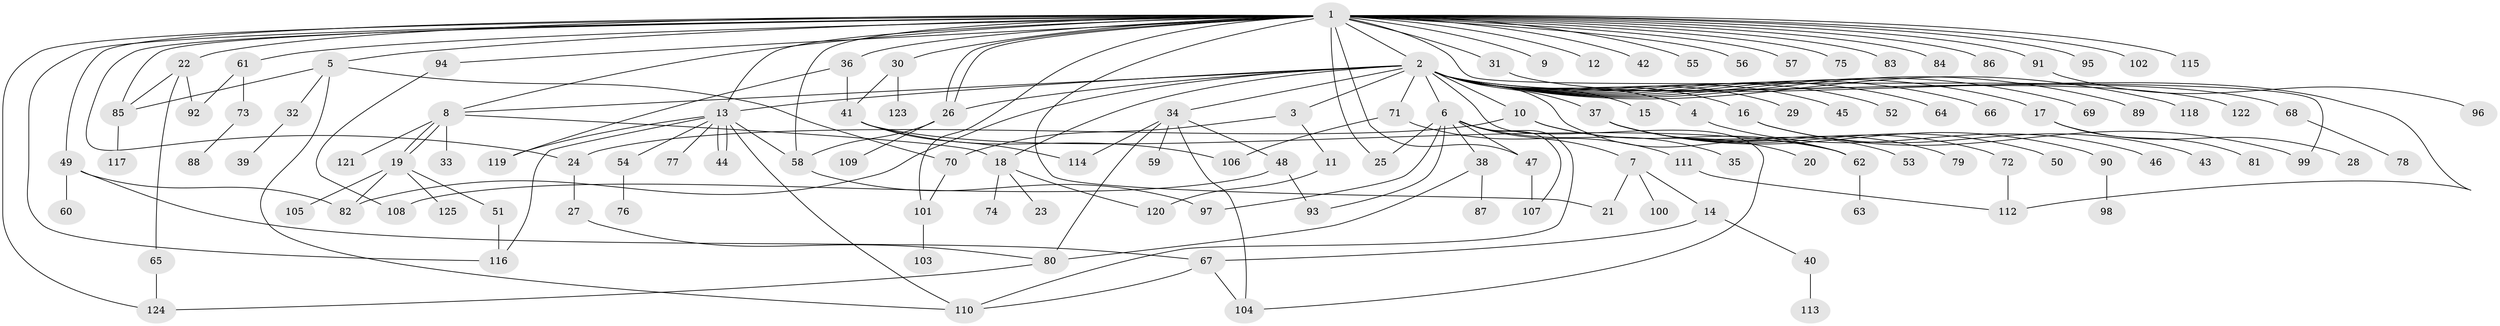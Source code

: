 // coarse degree distribution, {1: 0.49206349206349204, 31: 0.015873015873015872, 2: 0.1111111111111111, 4: 0.12698412698412698, 3: 0.12698412698412698, 25: 0.015873015873015872, 7: 0.031746031746031744, 5: 0.047619047619047616, 6: 0.015873015873015872, 8: 0.015873015873015872}
// Generated by graph-tools (version 1.1) at 2025/36/03/04/25 23:36:41]
// undirected, 125 vertices, 170 edges
graph export_dot {
  node [color=gray90,style=filled];
  1;
  2;
  3;
  4;
  5;
  6;
  7;
  8;
  9;
  10;
  11;
  12;
  13;
  14;
  15;
  16;
  17;
  18;
  19;
  20;
  21;
  22;
  23;
  24;
  25;
  26;
  27;
  28;
  29;
  30;
  31;
  32;
  33;
  34;
  35;
  36;
  37;
  38;
  39;
  40;
  41;
  42;
  43;
  44;
  45;
  46;
  47;
  48;
  49;
  50;
  51;
  52;
  53;
  54;
  55;
  56;
  57;
  58;
  59;
  60;
  61;
  62;
  63;
  64;
  65;
  66;
  67;
  68;
  69;
  70;
  71;
  72;
  73;
  74;
  75;
  76;
  77;
  78;
  79;
  80;
  81;
  82;
  83;
  84;
  85;
  86;
  87;
  88;
  89;
  90;
  91;
  92;
  93;
  94;
  95;
  96;
  97;
  98;
  99;
  100;
  101;
  102;
  103;
  104;
  105;
  106;
  107;
  108;
  109;
  110;
  111;
  112;
  113;
  114;
  115;
  116;
  117;
  118;
  119;
  120;
  121;
  122;
  123;
  124;
  125;
  1 -- 2;
  1 -- 5;
  1 -- 8;
  1 -- 9;
  1 -- 12;
  1 -- 13;
  1 -- 21;
  1 -- 22;
  1 -- 24;
  1 -- 25;
  1 -- 26;
  1 -- 26;
  1 -- 30;
  1 -- 31;
  1 -- 36;
  1 -- 42;
  1 -- 47;
  1 -- 49;
  1 -- 55;
  1 -- 56;
  1 -- 57;
  1 -- 58;
  1 -- 61;
  1 -- 75;
  1 -- 83;
  1 -- 84;
  1 -- 85;
  1 -- 86;
  1 -- 91;
  1 -- 94;
  1 -- 95;
  1 -- 99;
  1 -- 101;
  1 -- 102;
  1 -- 115;
  1 -- 116;
  1 -- 124;
  2 -- 3;
  2 -- 4;
  2 -- 6;
  2 -- 8;
  2 -- 10;
  2 -- 13;
  2 -- 15;
  2 -- 16;
  2 -- 17;
  2 -- 18;
  2 -- 26;
  2 -- 29;
  2 -- 34;
  2 -- 37;
  2 -- 45;
  2 -- 52;
  2 -- 62;
  2 -- 64;
  2 -- 66;
  2 -- 68;
  2 -- 69;
  2 -- 71;
  2 -- 82;
  2 -- 89;
  2 -- 104;
  2 -- 118;
  2 -- 122;
  3 -- 11;
  3 -- 70;
  4 -- 46;
  5 -- 32;
  5 -- 70;
  5 -- 85;
  5 -- 110;
  6 -- 7;
  6 -- 25;
  6 -- 35;
  6 -- 38;
  6 -- 47;
  6 -- 93;
  6 -- 97;
  6 -- 107;
  6 -- 110;
  7 -- 14;
  7 -- 21;
  7 -- 100;
  8 -- 18;
  8 -- 19;
  8 -- 19;
  8 -- 33;
  8 -- 121;
  10 -- 20;
  10 -- 24;
  10 -- 62;
  11 -- 120;
  13 -- 44;
  13 -- 44;
  13 -- 54;
  13 -- 58;
  13 -- 77;
  13 -- 110;
  13 -- 116;
  13 -- 119;
  14 -- 40;
  14 -- 67;
  16 -- 43;
  16 -- 99;
  17 -- 28;
  17 -- 81;
  18 -- 23;
  18 -- 74;
  18 -- 120;
  19 -- 51;
  19 -- 82;
  19 -- 105;
  19 -- 125;
  22 -- 65;
  22 -- 85;
  22 -- 92;
  24 -- 27;
  26 -- 58;
  26 -- 109;
  27 -- 80;
  30 -- 41;
  30 -- 123;
  31 -- 112;
  32 -- 39;
  34 -- 48;
  34 -- 59;
  34 -- 80;
  34 -- 104;
  34 -- 114;
  36 -- 41;
  36 -- 119;
  37 -- 50;
  37 -- 53;
  37 -- 72;
  37 -- 79;
  37 -- 90;
  38 -- 80;
  38 -- 87;
  40 -- 113;
  41 -- 62;
  41 -- 106;
  41 -- 114;
  47 -- 107;
  48 -- 93;
  48 -- 108;
  49 -- 60;
  49 -- 67;
  49 -- 82;
  51 -- 116;
  54 -- 76;
  58 -- 97;
  61 -- 73;
  61 -- 92;
  62 -- 63;
  65 -- 124;
  67 -- 104;
  67 -- 110;
  68 -- 78;
  70 -- 101;
  71 -- 106;
  71 -- 111;
  72 -- 112;
  73 -- 88;
  80 -- 124;
  85 -- 117;
  90 -- 98;
  91 -- 96;
  94 -- 108;
  101 -- 103;
  111 -- 112;
}
